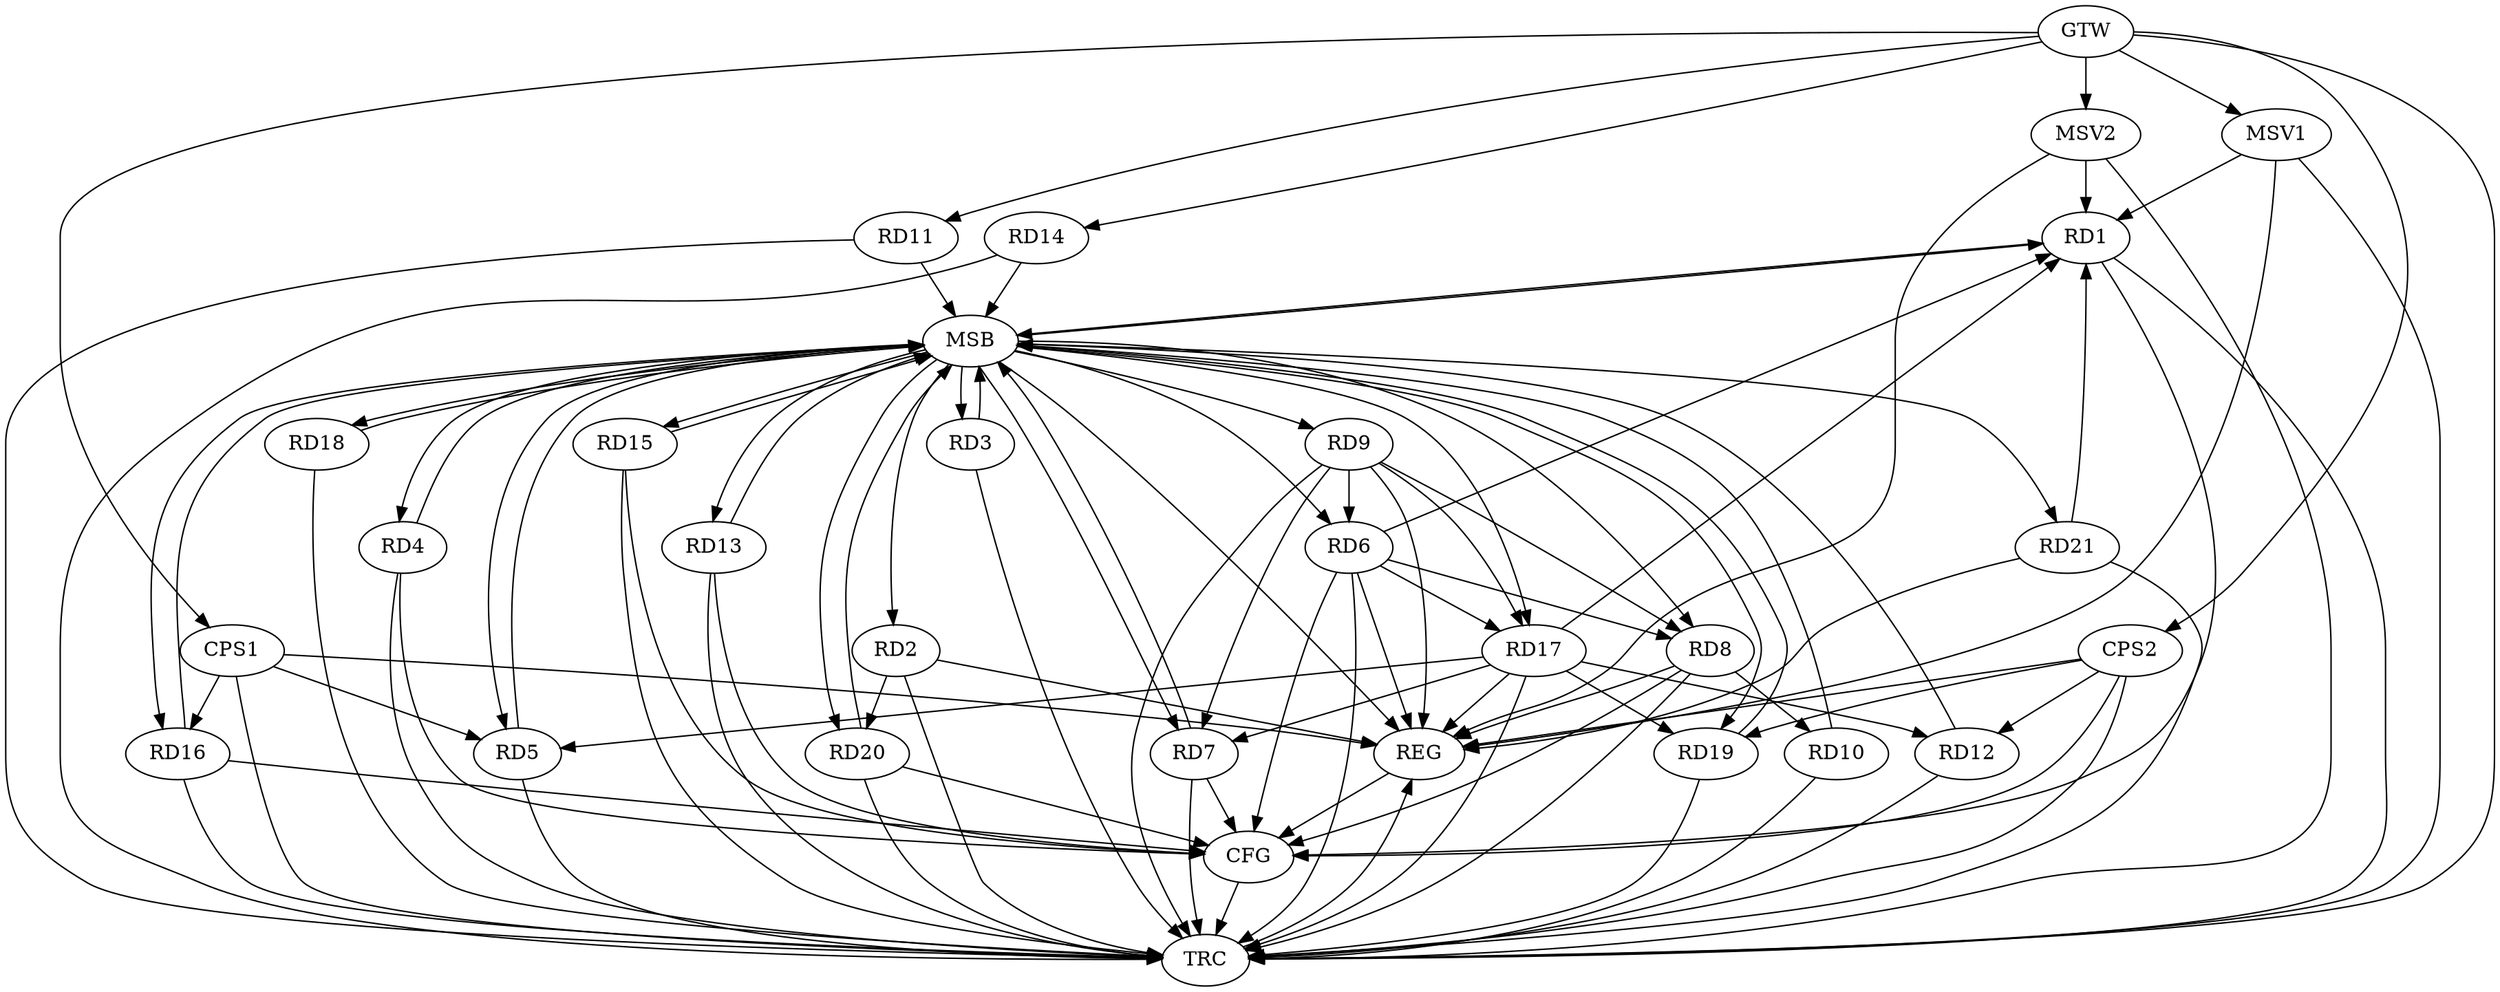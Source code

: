 strict digraph G {
  RD1 [ label="RD1" ];
  RD2 [ label="RD2" ];
  RD3 [ label="RD3" ];
  RD4 [ label="RD4" ];
  RD5 [ label="RD5" ];
  RD6 [ label="RD6" ];
  RD7 [ label="RD7" ];
  RD8 [ label="RD8" ];
  RD9 [ label="RD9" ];
  RD10 [ label="RD10" ];
  RD11 [ label="RD11" ];
  RD12 [ label="RD12" ];
  RD13 [ label="RD13" ];
  RD14 [ label="RD14" ];
  RD15 [ label="RD15" ];
  RD16 [ label="RD16" ];
  RD17 [ label="RD17" ];
  RD18 [ label="RD18" ];
  RD19 [ label="RD19" ];
  RD20 [ label="RD20" ];
  RD21 [ label="RD21" ];
  CPS1 [ label="CPS1" ];
  CPS2 [ label="CPS2" ];
  GTW [ label="GTW" ];
  REG [ label="REG" ];
  MSB [ label="MSB" ];
  CFG [ label="CFG" ];
  TRC [ label="TRC" ];
  MSV1 [ label="MSV1" ];
  MSV2 [ label="MSV2" ];
  RD6 -> RD1;
  RD17 -> RD1;
  RD21 -> RD1;
  RD2 -> RD20;
  RD17 -> RD5;
  RD6 -> RD8;
  RD9 -> RD6;
  RD6 -> RD17;
  RD9 -> RD7;
  RD17 -> RD7;
  RD9 -> RD8;
  RD8 -> RD10;
  RD9 -> RD17;
  RD17 -> RD12;
  RD17 -> RD19;
  CPS1 -> RD16;
  CPS1 -> RD5;
  CPS2 -> RD19;
  CPS2 -> RD12;
  GTW -> RD11;
  GTW -> RD14;
  GTW -> CPS1;
  GTW -> CPS2;
  RD2 -> REG;
  RD6 -> REG;
  RD8 -> REG;
  RD9 -> REG;
  RD17 -> REG;
  RD21 -> REG;
  CPS1 -> REG;
  CPS2 -> REG;
  RD1 -> MSB;
  MSB -> RD2;
  MSB -> REG;
  RD3 -> MSB;
  MSB -> RD7;
  MSB -> RD8;
  MSB -> RD17;
  RD4 -> MSB;
  MSB -> RD1;
  RD5 -> MSB;
  RD7 -> MSB;
  MSB -> RD3;
  MSB -> RD13;
  RD10 -> MSB;
  MSB -> RD9;
  MSB -> RD19;
  MSB -> RD20;
  RD11 -> MSB;
  MSB -> RD18;
  MSB -> RD21;
  RD12 -> MSB;
  MSB -> RD6;
  RD13 -> MSB;
  RD14 -> MSB;
  MSB -> RD4;
  RD15 -> MSB;
  MSB -> RD5;
  RD16 -> MSB;
  RD18 -> MSB;
  RD19 -> MSB;
  MSB -> RD16;
  RD20 -> MSB;
  MSB -> RD15;
  RD4 -> CFG;
  RD15 -> CFG;
  RD16 -> CFG;
  RD6 -> CFG;
  RD1 -> CFG;
  RD8 -> CFG;
  RD7 -> CFG;
  RD20 -> CFG;
  CPS2 -> CFG;
  RD13 -> CFG;
  REG -> CFG;
  RD1 -> TRC;
  RD2 -> TRC;
  RD3 -> TRC;
  RD4 -> TRC;
  RD5 -> TRC;
  RD6 -> TRC;
  RD7 -> TRC;
  RD8 -> TRC;
  RD9 -> TRC;
  RD10 -> TRC;
  RD11 -> TRC;
  RD12 -> TRC;
  RD13 -> TRC;
  RD14 -> TRC;
  RD15 -> TRC;
  RD16 -> TRC;
  RD17 -> TRC;
  RD18 -> TRC;
  RD19 -> TRC;
  RD20 -> TRC;
  RD21 -> TRC;
  CPS1 -> TRC;
  CPS2 -> TRC;
  GTW -> TRC;
  CFG -> TRC;
  TRC -> REG;
  MSV1 -> RD1;
  MSV2 -> RD1;
  GTW -> MSV1;
  MSV1 -> REG;
  MSV1 -> TRC;
  GTW -> MSV2;
  MSV2 -> REG;
  MSV2 -> TRC;
}
